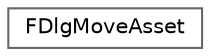 digraph "Graphical Class Hierarchy"
{
 // INTERACTIVE_SVG=YES
 // LATEX_PDF_SIZE
  bgcolor="transparent";
  edge [fontname=Helvetica,fontsize=10,labelfontname=Helvetica,labelfontsize=10];
  node [fontname=Helvetica,fontsize=10,shape=box,height=0.2,width=0.4];
  rankdir="LR";
  Node0 [id="Node000000",label="FDlgMoveAsset",height=0.2,width=0.4,color="grey40", fillcolor="white", style="filled",URL="$da/dbc/classFDlgMoveAsset.html",tooltip="FDlgMoveAsset."];
}
